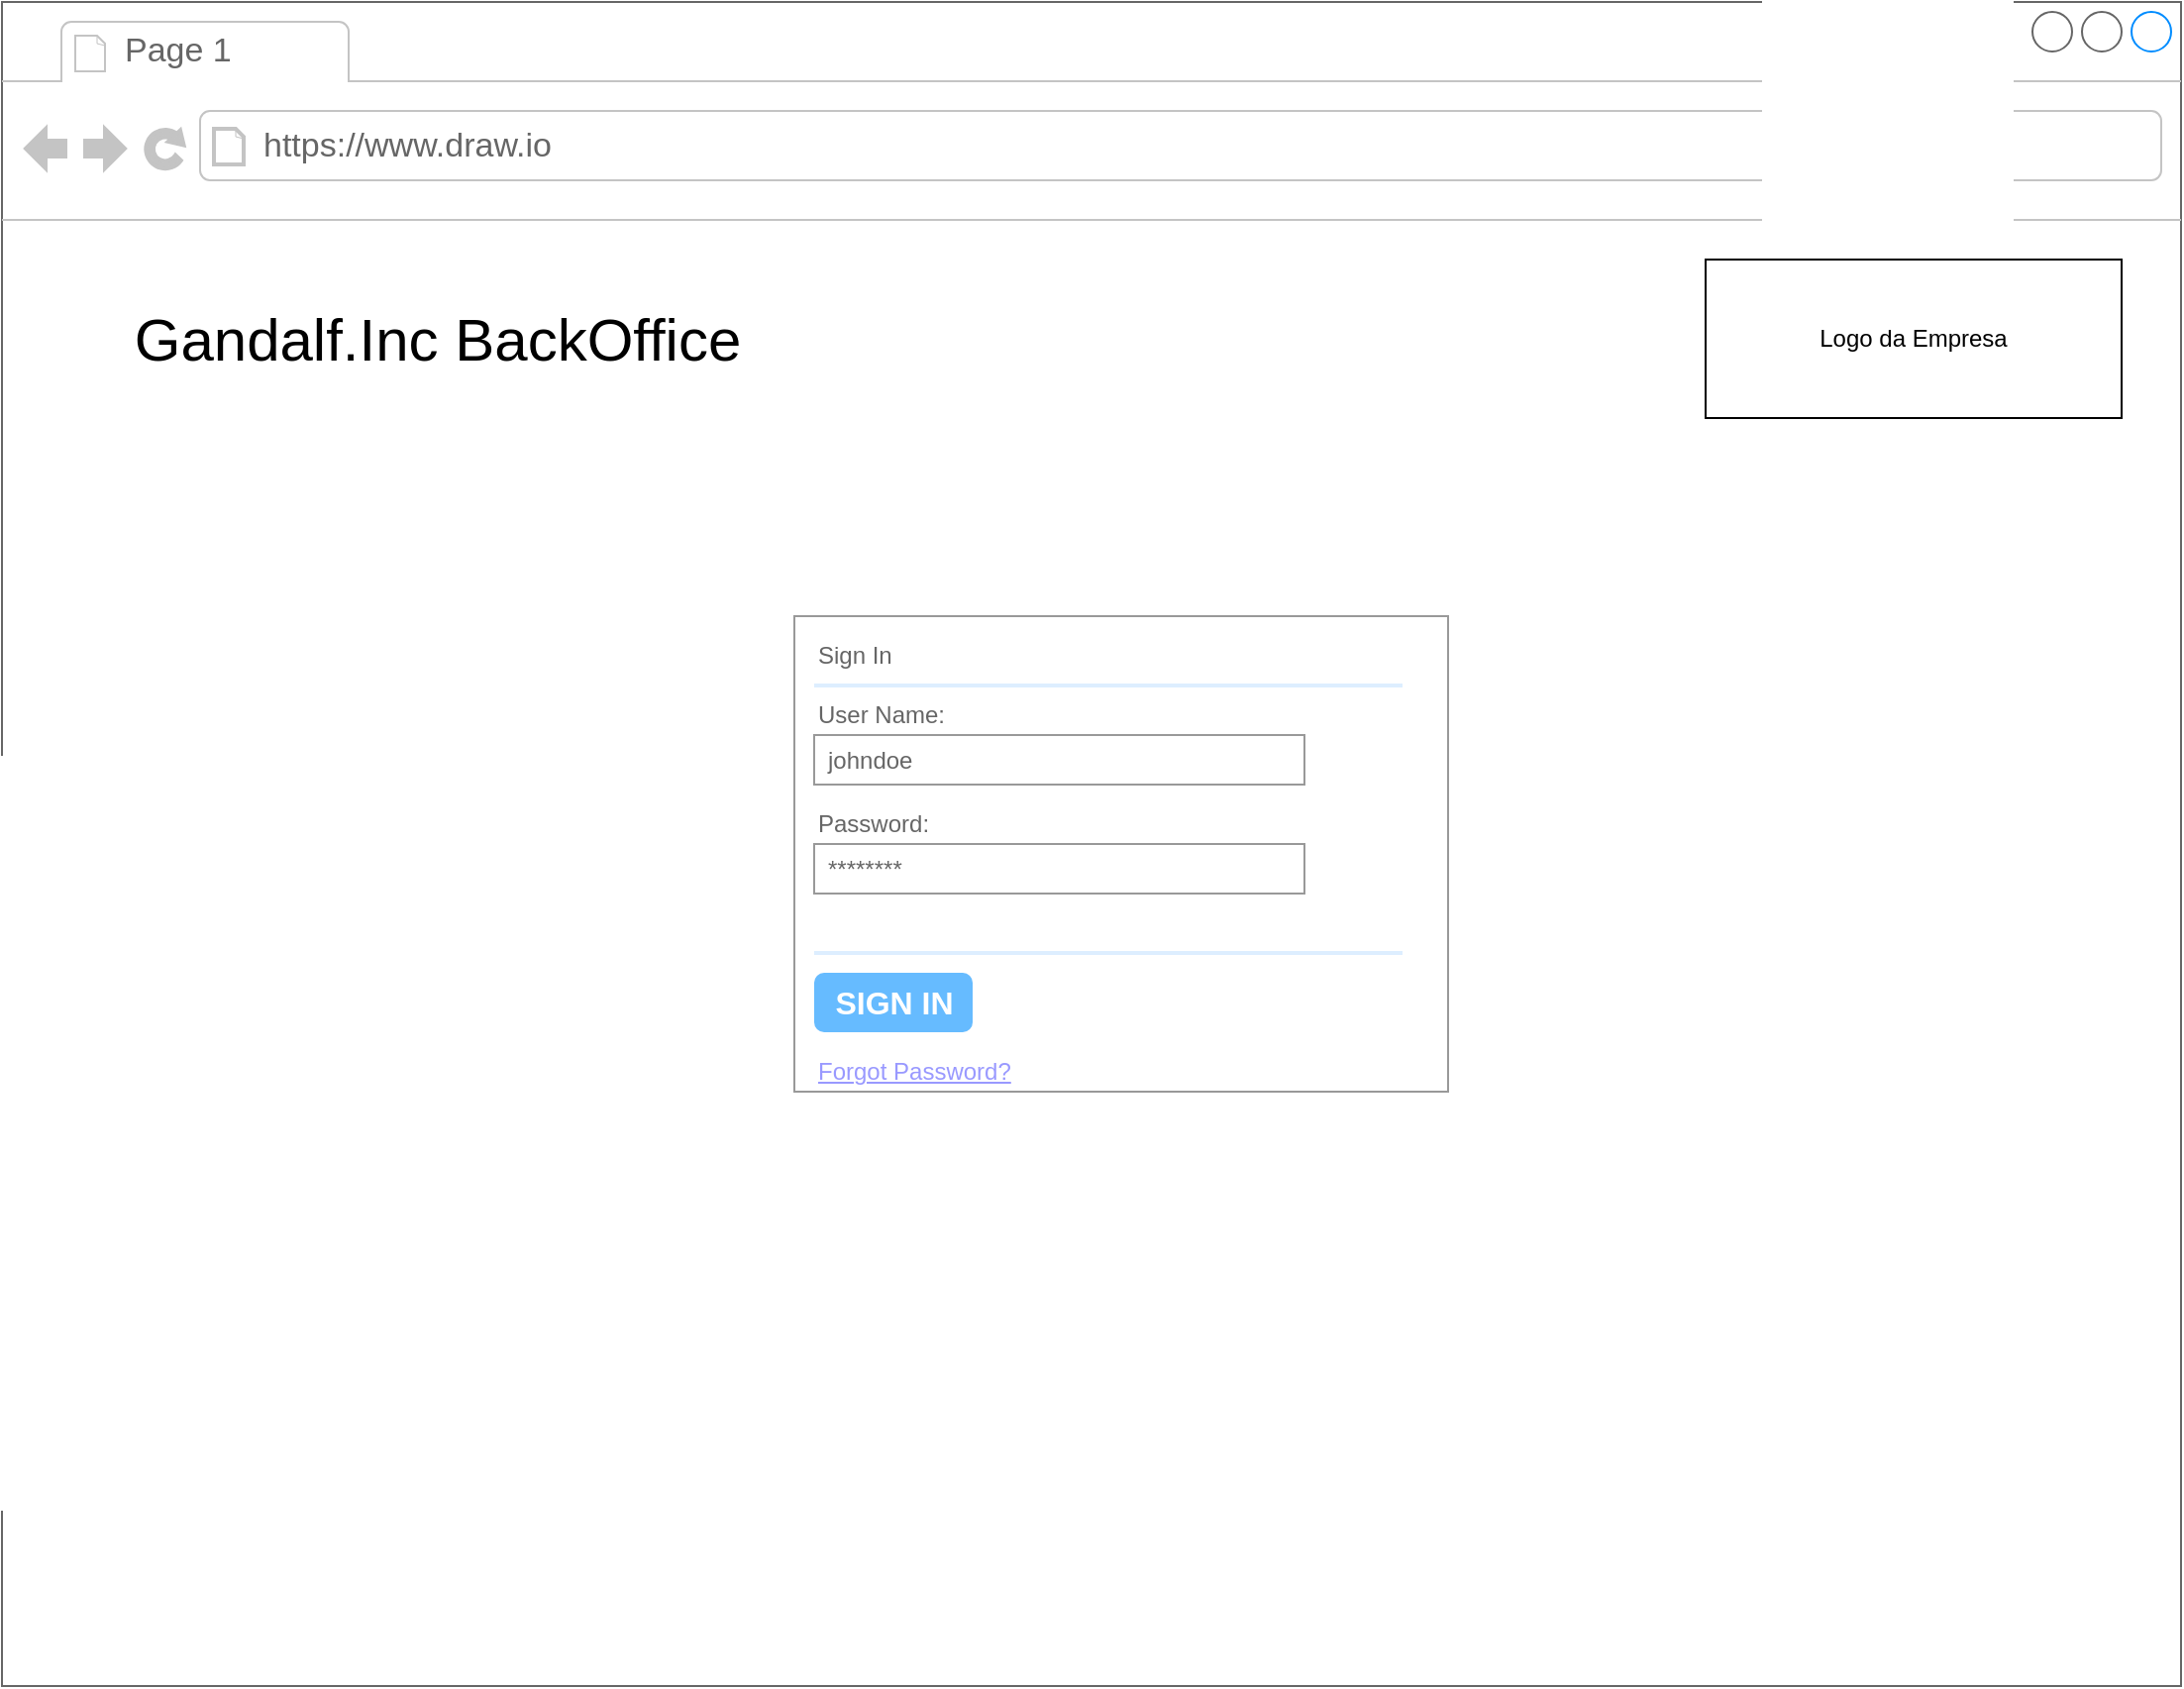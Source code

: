 <mxfile version="21.3.4" type="device">
  <diagram name="Index" id="03018318-947c-dd8e-b7a3-06fadd420f32">
    <mxGraphModel dx="2074" dy="1059" grid="1" gridSize="10" guides="1" tooltips="1" connect="1" arrows="1" fold="1" page="1" pageScale="1" pageWidth="1100" pageHeight="850" background="none" math="0" shadow="0">
      <root>
        <mxCell id="0" />
        <mxCell id="1" parent="0" />
        <mxCell id="pczFL7EBJ7Z1fPpIKq4B-1" value="" style="strokeWidth=1;shadow=0;dashed=0;align=center;html=1;shape=mxgraph.mockup.containers.browserWindow;rSize=0;strokeColor=#666666;strokeColor2=#008cff;strokeColor3=#c4c4c4;mainText=,;recursiveResize=0;" vertex="1" parent="1">
          <mxGeometry y="60" width="1100" height="850" as="geometry" />
        </mxCell>
        <mxCell id="pczFL7EBJ7Z1fPpIKq4B-2" value="Page 1" style="strokeWidth=1;shadow=0;dashed=0;align=center;html=1;shape=mxgraph.mockup.containers.anchor;fontSize=17;fontColor=#666666;align=left;whiteSpace=wrap;" vertex="1" parent="pczFL7EBJ7Z1fPpIKq4B-1">
          <mxGeometry x="60" y="12" width="110" height="26" as="geometry" />
        </mxCell>
        <mxCell id="pczFL7EBJ7Z1fPpIKq4B-3" value="https://www.draw.io" style="strokeWidth=1;shadow=0;dashed=0;align=center;html=1;shape=mxgraph.mockup.containers.anchor;rSize=0;fontSize=17;fontColor=#666666;align=left;" vertex="1" parent="pczFL7EBJ7Z1fPpIKq4B-1">
          <mxGeometry x="130" y="60" width="250" height="26" as="geometry" />
        </mxCell>
        <mxCell id="pczFL7EBJ7Z1fPpIKq4B-4" value="" style="strokeWidth=1;shadow=0;dashed=0;align=center;html=1;shape=mxgraph.mockup.forms.rrect;rSize=0;strokeColor=#999999;fillColor=#ffffff;" vertex="1" parent="pczFL7EBJ7Z1fPpIKq4B-1">
          <mxGeometry x="400" y="310" width="330" height="240" as="geometry" />
        </mxCell>
        <mxCell id="pczFL7EBJ7Z1fPpIKq4B-5" value="Sign In" style="strokeWidth=1;shadow=0;dashed=0;align=center;html=1;shape=mxgraph.mockup.forms.anchor;fontSize=12;fontColor=#666666;align=left;resizeWidth=1;spacingLeft=0;" vertex="1" parent="pczFL7EBJ7Z1fPpIKq4B-4">
          <mxGeometry width="165" height="20" relative="1" as="geometry">
            <mxPoint x="10" y="10" as="offset" />
          </mxGeometry>
        </mxCell>
        <mxCell id="pczFL7EBJ7Z1fPpIKq4B-6" value="" style="shape=line;strokeColor=#ddeeff;strokeWidth=2;html=1;resizeWidth=1;" vertex="1" parent="pczFL7EBJ7Z1fPpIKq4B-4">
          <mxGeometry width="297" height="10" relative="1" as="geometry">
            <mxPoint x="10" y="30" as="offset" />
          </mxGeometry>
        </mxCell>
        <mxCell id="pczFL7EBJ7Z1fPpIKq4B-7" value="User Name:" style="strokeWidth=1;shadow=0;dashed=0;align=center;html=1;shape=mxgraph.mockup.forms.anchor;fontSize=12;fontColor=#666666;align=left;resizeWidth=1;spacingLeft=0;" vertex="1" parent="pczFL7EBJ7Z1fPpIKq4B-4">
          <mxGeometry width="165" height="20" relative="1" as="geometry">
            <mxPoint x="10" y="40" as="offset" />
          </mxGeometry>
        </mxCell>
        <mxCell id="pczFL7EBJ7Z1fPpIKq4B-8" value="johndoe" style="strokeWidth=1;shadow=0;dashed=0;align=center;html=1;shape=mxgraph.mockup.forms.rrect;rSize=0;strokeColor=#999999;fontColor=#666666;align=left;spacingLeft=5;resizeWidth=1;" vertex="1" parent="pczFL7EBJ7Z1fPpIKq4B-4">
          <mxGeometry width="247.5" height="25" relative="1" as="geometry">
            <mxPoint x="10" y="60" as="offset" />
          </mxGeometry>
        </mxCell>
        <mxCell id="pczFL7EBJ7Z1fPpIKq4B-9" value="Password:" style="strokeWidth=1;shadow=0;dashed=0;align=center;html=1;shape=mxgraph.mockup.forms.anchor;fontSize=12;fontColor=#666666;align=left;resizeWidth=1;spacingLeft=0;" vertex="1" parent="pczFL7EBJ7Z1fPpIKq4B-4">
          <mxGeometry width="165" height="20" relative="1" as="geometry">
            <mxPoint x="10" y="95" as="offset" />
          </mxGeometry>
        </mxCell>
        <mxCell id="pczFL7EBJ7Z1fPpIKq4B-10" value="********" style="strokeWidth=1;shadow=0;dashed=0;align=center;html=1;shape=mxgraph.mockup.forms.rrect;rSize=0;strokeColor=#999999;fontColor=#666666;align=left;spacingLeft=5;resizeWidth=1;" vertex="1" parent="pczFL7EBJ7Z1fPpIKq4B-4">
          <mxGeometry width="247.5" height="25" relative="1" as="geometry">
            <mxPoint x="10" y="115" as="offset" />
          </mxGeometry>
        </mxCell>
        <mxCell id="pczFL7EBJ7Z1fPpIKq4B-11" value="SIGN IN" style="strokeWidth=1;shadow=0;dashed=0;align=center;html=1;shape=mxgraph.mockup.forms.rrect;rSize=5;strokeColor=none;fontColor=#ffffff;fillColor=#66bbff;fontSize=16;fontStyle=1;" vertex="1" parent="pczFL7EBJ7Z1fPpIKq4B-4">
          <mxGeometry y="1" width="80" height="30" relative="1" as="geometry">
            <mxPoint x="10" y="-60" as="offset" />
          </mxGeometry>
        </mxCell>
        <mxCell id="pczFL7EBJ7Z1fPpIKq4B-12" value="Forgot Password?" style="strokeWidth=1;shadow=0;dashed=0;align=center;html=1;shape=mxgraph.mockup.forms.anchor;fontSize=12;fontColor=#9999ff;align=left;spacingLeft=0;fontStyle=4;resizeWidth=1;" vertex="1" parent="pczFL7EBJ7Z1fPpIKq4B-4">
          <mxGeometry y="1" width="247.5" height="20" relative="1" as="geometry">
            <mxPoint x="10" y="-20" as="offset" />
          </mxGeometry>
        </mxCell>
        <mxCell id="pczFL7EBJ7Z1fPpIKq4B-13" value="" style="shape=line;strokeColor=#ddeeff;strokeWidth=2;html=1;resizeWidth=1;" vertex="1" parent="pczFL7EBJ7Z1fPpIKq4B-4">
          <mxGeometry y="1" width="297" height="10" relative="1" as="geometry">
            <mxPoint x="10" y="-75" as="offset" />
          </mxGeometry>
        </mxCell>
        <mxCell id="pczFL7EBJ7Z1fPpIKq4B-16" value="Logo da Empresa" style="rounded=0;whiteSpace=wrap;html=1;" vertex="1" parent="pczFL7EBJ7Z1fPpIKq4B-1">
          <mxGeometry x="860" y="130" width="210" height="80" as="geometry" />
        </mxCell>
        <mxCell id="pczFL7EBJ7Z1fPpIKq4B-17" value="Gandalf.Inc BackOffice" style="text;html=1;strokeColor=none;fillColor=none;align=center;verticalAlign=middle;whiteSpace=wrap;rounded=0;fontSize=30;" vertex="1" parent="pczFL7EBJ7Z1fPpIKq4B-1">
          <mxGeometry x="10" y="130" width="420" height="80" as="geometry" />
        </mxCell>
      </root>
    </mxGraphModel>
  </diagram>
</mxfile>
